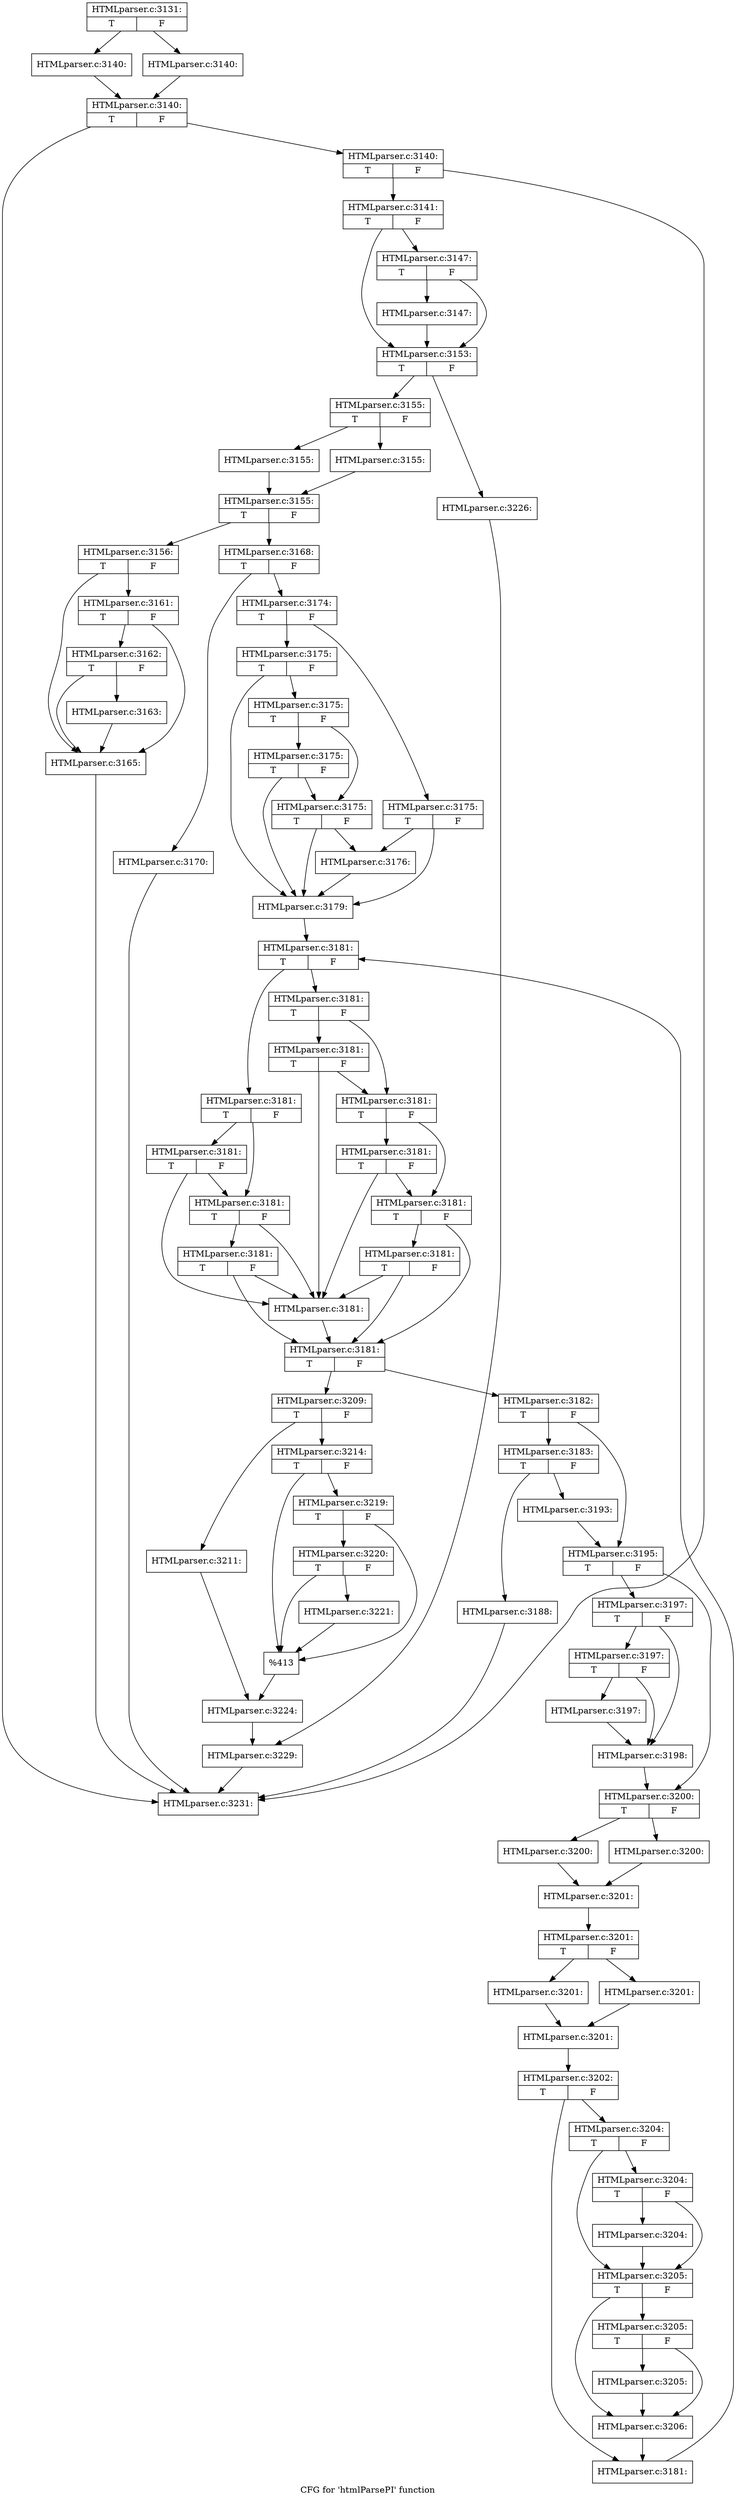 digraph "CFG for 'htmlParsePI' function" {
	label="CFG for 'htmlParsePI' function";

	Node0x4024a50 [shape=record,label="{HTMLparser.c:3131:|{<s0>T|<s1>F}}"];
	Node0x4024a50 -> Node0x40406b0;
	Node0x4024a50 -> Node0x4040700;
	Node0x40406b0 [shape=record,label="{HTMLparser.c:3140:}"];
	Node0x40406b0 -> Node0x4040750;
	Node0x4040700 [shape=record,label="{HTMLparser.c:3140:}"];
	Node0x4040700 -> Node0x4040750;
	Node0x4040750 [shape=record,label="{HTMLparser.c:3140:|{<s0>T|<s1>F}}"];
	Node0x4040750 -> Node0x40405d0;
	Node0x4040750 -> Node0x4040580;
	Node0x40405d0 [shape=record,label="{HTMLparser.c:3140:|{<s0>T|<s1>F}}"];
	Node0x40405d0 -> Node0x4040530;
	Node0x40405d0 -> Node0x4040580;
	Node0x4040530 [shape=record,label="{HTMLparser.c:3141:|{<s0>T|<s1>F}}"];
	Node0x4040530 -> Node0x40424f0;
	Node0x4040530 -> Node0x40424a0;
	Node0x40424f0 [shape=record,label="{HTMLparser.c:3147:|{<s0>T|<s1>F}}"];
	Node0x40424f0 -> Node0x4042450;
	Node0x40424f0 -> Node0x40424a0;
	Node0x4042450 [shape=record,label="{HTMLparser.c:3147:}"];
	Node0x4042450 -> Node0x40424a0;
	Node0x40424a0 [shape=record,label="{HTMLparser.c:3153:|{<s0>T|<s1>F}}"];
	Node0x40424a0 -> Node0x40438b0;
	Node0x40424a0 -> Node0x4043950;
	Node0x40438b0 [shape=record,label="{HTMLparser.c:3155:|{<s0>T|<s1>F}}"];
	Node0x40438b0 -> Node0x4043e10;
	Node0x40438b0 -> Node0x4043e60;
	Node0x4043e10 [shape=record,label="{HTMLparser.c:3155:}"];
	Node0x4043e10 -> Node0x4043eb0;
	Node0x4043e60 [shape=record,label="{HTMLparser.c:3155:}"];
	Node0x4043e60 -> Node0x4043eb0;
	Node0x4043eb0 [shape=record,label="{HTMLparser.c:3155:|{<s0>T|<s1>F}}"];
	Node0x4043eb0 -> Node0x4043d10;
	Node0x4043eb0 -> Node0x4043d60;
	Node0x4043d10 [shape=record,label="{HTMLparser.c:3156:|{<s0>T|<s1>F}}"];
	Node0x4043d10 -> Node0x4045270;
	Node0x4043d10 -> Node0x40451a0;
	Node0x4045270 [shape=record,label="{HTMLparser.c:3161:|{<s0>T|<s1>F}}"];
	Node0x4045270 -> Node0x40451a0;
	Node0x4045270 -> Node0x40451f0;
	Node0x40451f0 [shape=record,label="{HTMLparser.c:3162:|{<s0>T|<s1>F}}"];
	Node0x40451f0 -> Node0x4045150;
	Node0x40451f0 -> Node0x40451a0;
	Node0x4045150 [shape=record,label="{HTMLparser.c:3163:}"];
	Node0x4045150 -> Node0x40451a0;
	Node0x40451a0 [shape=record,label="{HTMLparser.c:3165:}"];
	Node0x40451a0 -> Node0x4040580;
	Node0x4043d60 [shape=record,label="{HTMLparser.c:3168:|{<s0>T|<s1>F}}"];
	Node0x4043d60 -> Node0x4046ca0;
	Node0x4043d60 -> Node0x4046cf0;
	Node0x4046ca0 [shape=record,label="{HTMLparser.c:3170:}"];
	Node0x4046ca0 -> Node0x4040580;
	Node0x4046cf0 [shape=record,label="{HTMLparser.c:3174:|{<s0>T|<s1>F}}"];
	Node0x4046cf0 -> Node0x4047a70;
	Node0x4046cf0 -> Node0x4047ac0;
	Node0x4047a70 [shape=record,label="{HTMLparser.c:3175:|{<s0>T|<s1>F}}"];
	Node0x4047a70 -> Node0x4047a20;
	Node0x4047a70 -> Node0x4047d60;
	Node0x4047d60 [shape=record,label="{HTMLparser.c:3175:|{<s0>T|<s1>F}}"];
	Node0x4047d60 -> Node0x4047f20;
	Node0x4047d60 -> Node0x4047d10;
	Node0x4047f20 [shape=record,label="{HTMLparser.c:3175:|{<s0>T|<s1>F}}"];
	Node0x4047f20 -> Node0x4047a20;
	Node0x4047f20 -> Node0x4047d10;
	Node0x4047d10 [shape=record,label="{HTMLparser.c:3175:|{<s0>T|<s1>F}}"];
	Node0x4047d10 -> Node0x4047a20;
	Node0x4047d10 -> Node0x40479d0;
	Node0x4047ac0 [shape=record,label="{HTMLparser.c:3175:|{<s0>T|<s1>F}}"];
	Node0x4047ac0 -> Node0x4047a20;
	Node0x4047ac0 -> Node0x40479d0;
	Node0x40479d0 [shape=record,label="{HTMLparser.c:3176:}"];
	Node0x40479d0 -> Node0x4047a20;
	Node0x4047a20 [shape=record,label="{HTMLparser.c:3179:}"];
	Node0x4047a20 -> Node0x4048d30;
	Node0x4048d30 [shape=record,label="{HTMLparser.c:3181:|{<s0>T|<s1>F}}"];
	Node0x4048d30 -> Node0x4049070;
	Node0x4048d30 -> Node0x40490c0;
	Node0x4049070 [shape=record,label="{HTMLparser.c:3181:|{<s0>T|<s1>F}}"];
	Node0x4049070 -> Node0x4049330;
	Node0x4049070 -> Node0x40492e0;
	Node0x4049330 [shape=record,label="{HTMLparser.c:3181:|{<s0>T|<s1>F}}"];
	Node0x4049330 -> Node0x4049020;
	Node0x4049330 -> Node0x40492e0;
	Node0x40492e0 [shape=record,label="{HTMLparser.c:3181:|{<s0>T|<s1>F}}"];
	Node0x40492e0 -> Node0x4049020;
	Node0x40492e0 -> Node0x4049290;
	Node0x4049290 [shape=record,label="{HTMLparser.c:3181:|{<s0>T|<s1>F}}"];
	Node0x4049290 -> Node0x4049020;
	Node0x4049290 -> Node0x4048fd0;
	Node0x40490c0 [shape=record,label="{HTMLparser.c:3181:|{<s0>T|<s1>F}}"];
	Node0x40490c0 -> Node0x4049960;
	Node0x40490c0 -> Node0x4049910;
	Node0x4049960 [shape=record,label="{HTMLparser.c:3181:|{<s0>T|<s1>F}}"];
	Node0x4049960 -> Node0x4049020;
	Node0x4049960 -> Node0x4049910;
	Node0x4049910 [shape=record,label="{HTMLparser.c:3181:|{<s0>T|<s1>F}}"];
	Node0x4049910 -> Node0x4049c90;
	Node0x4049910 -> Node0x40498c0;
	Node0x4049c90 [shape=record,label="{HTMLparser.c:3181:|{<s0>T|<s1>F}}"];
	Node0x4049c90 -> Node0x4049020;
	Node0x4049c90 -> Node0x40498c0;
	Node0x40498c0 [shape=record,label="{HTMLparser.c:3181:|{<s0>T|<s1>F}}"];
	Node0x40498c0 -> Node0x4049fc0;
	Node0x40498c0 -> Node0x4048fd0;
	Node0x4049fc0 [shape=record,label="{HTMLparser.c:3181:|{<s0>T|<s1>F}}"];
	Node0x4049fc0 -> Node0x4049020;
	Node0x4049fc0 -> Node0x4048fd0;
	Node0x4049020 [shape=record,label="{HTMLparser.c:3181:}"];
	Node0x4049020 -> Node0x4048fd0;
	Node0x4048fd0 [shape=record,label="{HTMLparser.c:3181:|{<s0>T|<s1>F}}"];
	Node0x4048fd0 -> Node0x404a2f0;
	Node0x4048fd0 -> Node0x4048f50;
	Node0x404a2f0 [shape=record,label="{HTMLparser.c:3182:|{<s0>T|<s1>F}}"];
	Node0x404a2f0 -> Node0x404a840;
	Node0x404a2f0 -> Node0x404a890;
	Node0x404a840 [shape=record,label="{HTMLparser.c:3183:|{<s0>T|<s1>F}}"];
	Node0x404a840 -> Node0x404b5c0;
	Node0x404a840 -> Node0x404b610;
	Node0x404b5c0 [shape=record,label="{HTMLparser.c:3188:}"];
	Node0x404b5c0 -> Node0x4040580;
	Node0x404b610 [shape=record,label="{HTMLparser.c:3193:}"];
	Node0x404b610 -> Node0x404a890;
	Node0x404a890 [shape=record,label="{HTMLparser.c:3195:|{<s0>T|<s1>F}}"];
	Node0x404a890 -> Node0x404c490;
	Node0x404a890 -> Node0x404c4e0;
	Node0x404c490 [shape=record,label="{HTMLparser.c:3197:|{<s0>T|<s1>F}}"];
	Node0x404c490 -> Node0x404c910;
	Node0x404c490 -> Node0x404c8c0;
	Node0x404c910 [shape=record,label="{HTMLparser.c:3197:|{<s0>T|<s1>F}}"];
	Node0x404c910 -> Node0x404c870;
	Node0x404c910 -> Node0x404c8c0;
	Node0x404c870 [shape=record,label="{HTMLparser.c:3197:}"];
	Node0x404c870 -> Node0x404c8c0;
	Node0x404c8c0 [shape=record,label="{HTMLparser.c:3198:}"];
	Node0x404c8c0 -> Node0x404c4e0;
	Node0x404c4e0 [shape=record,label="{HTMLparser.c:3200:|{<s0>T|<s1>F}}"];
	Node0x404c4e0 -> Node0x404d780;
	Node0x404c4e0 -> Node0x404d820;
	Node0x404d780 [shape=record,label="{HTMLparser.c:3200:}"];
	Node0x404d780 -> Node0x404d7d0;
	Node0x404d820 [shape=record,label="{HTMLparser.c:3200:}"];
	Node0x404d820 -> Node0x404d7d0;
	Node0x404d7d0 [shape=record,label="{HTMLparser.c:3201:}"];
	Node0x404d7d0 -> Node0x404e420;
	Node0x404e420 [shape=record,label="{HTMLparser.c:3201:|{<s0>T|<s1>F}}"];
	Node0x404e420 -> Node0x404e6c0;
	Node0x404e420 -> Node0x404e760;
	Node0x404e6c0 [shape=record,label="{HTMLparser.c:3201:}"];
	Node0x404e6c0 -> Node0x404e710;
	Node0x404e760 [shape=record,label="{HTMLparser.c:3201:}"];
	Node0x404e760 -> Node0x404e710;
	Node0x404e710 [shape=record,label="{HTMLparser.c:3201:}"];
	Node0x404e710 -> Node0x404e380;
	Node0x404e380 [shape=record,label="{HTMLparser.c:3202:|{<s0>T|<s1>F}}"];
	Node0x404e380 -> Node0x404e3d0;
	Node0x404e380 -> Node0x40500a0;
	Node0x404e3d0 [shape=record,label="{HTMLparser.c:3204:|{<s0>T|<s1>F}}"];
	Node0x404e3d0 -> Node0x40504d0;
	Node0x404e3d0 -> Node0x4050480;
	Node0x40504d0 [shape=record,label="{HTMLparser.c:3204:|{<s0>T|<s1>F}}"];
	Node0x40504d0 -> Node0x4050430;
	Node0x40504d0 -> Node0x4050480;
	Node0x4050430 [shape=record,label="{HTMLparser.c:3204:}"];
	Node0x4050430 -> Node0x4050480;
	Node0x4050480 [shape=record,label="{HTMLparser.c:3205:|{<s0>T|<s1>F}}"];
	Node0x4050480 -> Node0x4051670;
	Node0x4050480 -> Node0x4051620;
	Node0x4051670 [shape=record,label="{HTMLparser.c:3205:|{<s0>T|<s1>F}}"];
	Node0x4051670 -> Node0x40515d0;
	Node0x4051670 -> Node0x4051620;
	Node0x40515d0 [shape=record,label="{HTMLparser.c:3205:}"];
	Node0x40515d0 -> Node0x4051620;
	Node0x4051620 [shape=record,label="{HTMLparser.c:3206:}"];
	Node0x4051620 -> Node0x40500a0;
	Node0x40500a0 [shape=record,label="{HTMLparser.c:3181:}"];
	Node0x40500a0 -> Node0x4048d30;
	Node0x4048f50 [shape=record,label="{HTMLparser.c:3209:|{<s0>T|<s1>F}}"];
	Node0x4048f50 -> Node0x40529f0;
	Node0x4048f50 -> Node0x4052a90;
	Node0x40529f0 [shape=record,label="{HTMLparser.c:3211:}"];
	Node0x40529f0 -> Node0x4052a40;
	Node0x4052a90 [shape=record,label="{HTMLparser.c:3214:|{<s0>T|<s1>F}}"];
	Node0x4052a90 -> Node0x4053e20;
	Node0x4052a90 -> Node0x4053d50;
	Node0x4053e20 [shape=record,label="{HTMLparser.c:3219:|{<s0>T|<s1>F}}"];
	Node0x4053e20 -> Node0x4053d50;
	Node0x4053e20 -> Node0x4053da0;
	Node0x4053da0 [shape=record,label="{HTMLparser.c:3220:|{<s0>T|<s1>F}}"];
	Node0x4053da0 -> Node0x4053d00;
	Node0x4053da0 -> Node0x4053d50;
	Node0x4053d00 [shape=record,label="{HTMLparser.c:3221:}"];
	Node0x4053d00 -> Node0x4053d50;
	Node0x4053d50 [shape=record,label="{%413}"];
	Node0x4053d50 -> Node0x4052a40;
	Node0x4052a40 [shape=record,label="{HTMLparser.c:3224:}"];
	Node0x4052a40 -> Node0x4043900;
	Node0x4043950 [shape=record,label="{HTMLparser.c:3226:}"];
	Node0x4043950 -> Node0x4043900;
	Node0x4043900 [shape=record,label="{HTMLparser.c:3229:}"];
	Node0x4043900 -> Node0x4040580;
	Node0x4040580 [shape=record,label="{HTMLparser.c:3231:}"];
}
